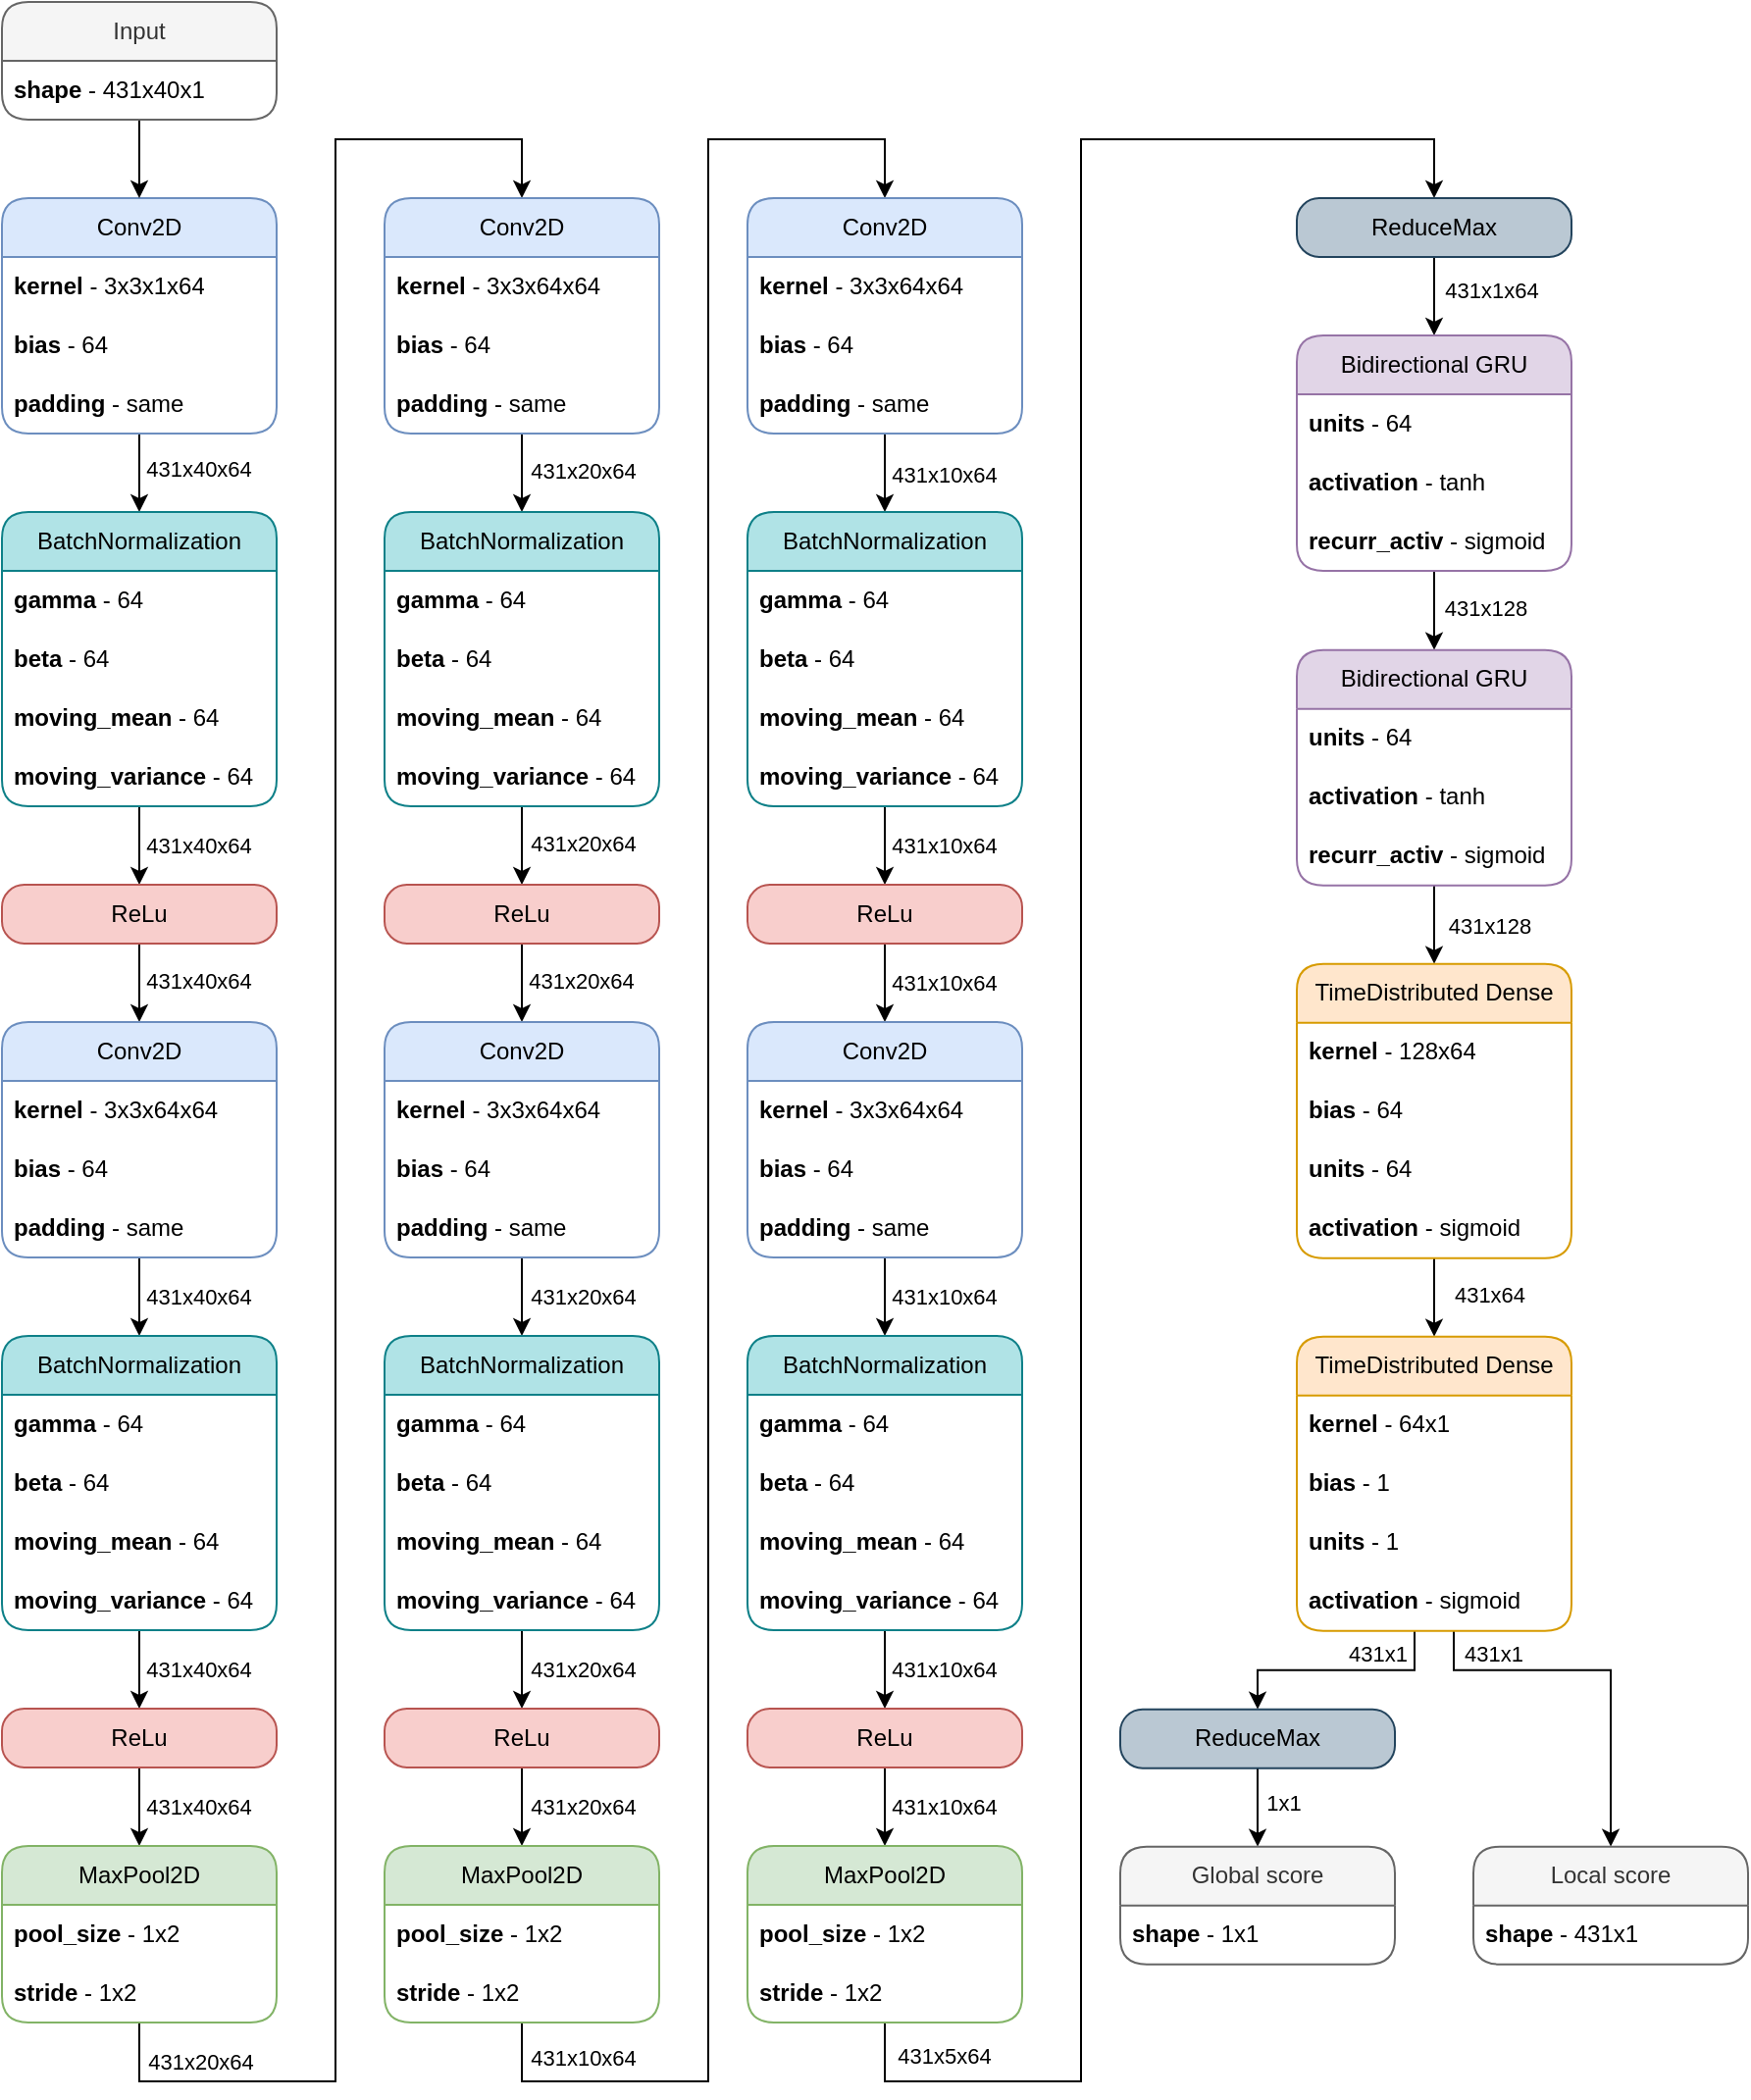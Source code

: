 <mxfile version="21.6.9" type="device">
  <diagram name="Page-1" id="rrq8Qhxm3-Ftt3sxgb-q">
    <mxGraphModel dx="1434" dy="792" grid="1" gridSize="10" guides="1" tooltips="1" connect="1" arrows="1" fold="1" page="1" pageScale="1" pageWidth="850" pageHeight="1100" math="0" shadow="0">
      <root>
        <mxCell id="0" />
        <mxCell id="1" parent="0" />
        <mxCell id="saWFVp3YLxQIdwycT0lU-110" style="edgeStyle=orthogonalEdgeStyle;rounded=0;orthogonalLoop=1;jettySize=auto;html=1;" parent="1" source="saWFVp3YLxQIdwycT0lU-2" target="saWFVp3YLxQIdwycT0lU-10" edge="1">
          <mxGeometry relative="1" as="geometry" />
        </mxCell>
        <mxCell id="saWFVp3YLxQIdwycT0lU-139" value="431x40x64" style="edgeLabel;html=1;align=center;verticalAlign=middle;resizable=0;points=[];" parent="saWFVp3YLxQIdwycT0lU-110" vertex="1" connectable="0">
          <mxGeometry x="-0.107" y="1" relative="1" as="geometry">
            <mxPoint x="29" as="offset" />
          </mxGeometry>
        </mxCell>
        <mxCell id="saWFVp3YLxQIdwycT0lU-2" value="Conv2D" style="swimlane;fontStyle=0;childLayout=stackLayout;horizontal=1;startSize=30;horizontalStack=0;resizeParent=1;resizeParentMax=0;resizeLast=0;collapsible=1;marginBottom=0;whiteSpace=wrap;html=1;fillColor=#dae8fc;strokeColor=#6c8ebf;rounded=1;shadow=0;glass=0;swimlaneLine=1;swimlaneFillColor=none;labelBackgroundColor=none;" parent="1" vertex="1">
          <mxGeometry x="230" y="180" width="140" height="120" as="geometry" />
        </mxCell>
        <mxCell id="saWFVp3YLxQIdwycT0lU-3" value="&lt;b&gt;kernel &lt;/b&gt;- 3x3x1x64" style="text;strokeColor=none;fillColor=none;align=left;verticalAlign=middle;spacingLeft=4;spacingRight=4;overflow=hidden;points=[[0,0.5],[1,0.5]];portConstraint=eastwest;rotatable=0;whiteSpace=wrap;html=1;" parent="saWFVp3YLxQIdwycT0lU-2" vertex="1">
          <mxGeometry y="30" width="140" height="30" as="geometry" />
        </mxCell>
        <mxCell id="saWFVp3YLxQIdwycT0lU-4" value="&lt;b&gt;bias&lt;/b&gt; - 64" style="text;strokeColor=none;fillColor=none;align=left;verticalAlign=middle;spacingLeft=4;spacingRight=4;overflow=hidden;points=[[0,0.5],[1,0.5]];portConstraint=eastwest;rotatable=0;whiteSpace=wrap;html=1;" parent="saWFVp3YLxQIdwycT0lU-2" vertex="1">
          <mxGeometry y="60" width="140" height="30" as="geometry" />
        </mxCell>
        <mxCell id="saWFVp3YLxQIdwycT0lU-5" value="&lt;b&gt;padding &lt;/b&gt;- same" style="text;strokeColor=none;fillColor=none;align=left;verticalAlign=middle;spacingLeft=4;spacingRight=4;overflow=hidden;points=[[0,0.5],[1,0.5]];portConstraint=eastwest;rotatable=0;whiteSpace=wrap;html=1;" parent="saWFVp3YLxQIdwycT0lU-2" vertex="1">
          <mxGeometry y="90" width="140" height="30" as="geometry" />
        </mxCell>
        <mxCell id="saWFVp3YLxQIdwycT0lU-109" style="edgeStyle=orthogonalEdgeStyle;rounded=0;orthogonalLoop=1;jettySize=auto;html=1;" parent="1" source="saWFVp3YLxQIdwycT0lU-6" target="saWFVp3YLxQIdwycT0lU-2" edge="1">
          <mxGeometry relative="1" as="geometry" />
        </mxCell>
        <mxCell id="saWFVp3YLxQIdwycT0lU-6" value="Input" style="swimlane;fontStyle=0;childLayout=stackLayout;horizontal=1;startSize=30;horizontalStack=0;resizeParent=1;resizeParentMax=0;resizeLast=0;collapsible=1;marginBottom=0;whiteSpace=wrap;html=1;fillColor=#f5f5f5;strokeColor=#666666;rounded=1;shadow=0;glass=0;swimlaneLine=1;swimlaneFillColor=none;labelBackgroundColor=none;fontColor=#333333;" parent="1" vertex="1">
          <mxGeometry x="230" y="80" width="140" height="60" as="geometry" />
        </mxCell>
        <mxCell id="saWFVp3YLxQIdwycT0lU-7" value="&lt;b&gt;shape&lt;/b&gt; - 431x40x1" style="text;strokeColor=none;fillColor=none;align=left;verticalAlign=middle;spacingLeft=4;spacingRight=4;overflow=hidden;points=[[0,0.5],[1,0.5]];portConstraint=eastwest;rotatable=0;whiteSpace=wrap;html=1;" parent="saWFVp3YLxQIdwycT0lU-6" vertex="1">
          <mxGeometry y="30" width="140" height="30" as="geometry" />
        </mxCell>
        <mxCell id="saWFVp3YLxQIdwycT0lU-111" style="edgeStyle=orthogonalEdgeStyle;rounded=0;orthogonalLoop=1;jettySize=auto;html=1;" parent="1" source="saWFVp3YLxQIdwycT0lU-10" target="saWFVp3YLxQIdwycT0lU-22" edge="1">
          <mxGeometry relative="1" as="geometry" />
        </mxCell>
        <mxCell id="saWFVp3YLxQIdwycT0lU-140" value="431x40x64" style="edgeLabel;html=1;align=center;verticalAlign=middle;resizable=0;points=[];" parent="saWFVp3YLxQIdwycT0lU-111" vertex="1" connectable="0">
          <mxGeometry x="-0.407" relative="1" as="geometry">
            <mxPoint x="30" y="8" as="offset" />
          </mxGeometry>
        </mxCell>
        <mxCell id="saWFVp3YLxQIdwycT0lU-10" value="BatchNormalization" style="swimlane;fontStyle=0;childLayout=stackLayout;horizontal=1;startSize=30;horizontalStack=0;resizeParent=1;resizeParentMax=0;resizeLast=0;collapsible=1;marginBottom=0;whiteSpace=wrap;html=1;fillColor=#b0e3e6;strokeColor=#0e8088;rounded=1;shadow=0;glass=0;swimlaneLine=1;swimlaneFillColor=none;labelBackgroundColor=none;" parent="1" vertex="1">
          <mxGeometry x="230" y="340" width="140" height="150" as="geometry" />
        </mxCell>
        <mxCell id="saWFVp3YLxQIdwycT0lU-11" value="&lt;b&gt;gamma&lt;/b&gt; - 64" style="text;strokeColor=none;fillColor=none;align=left;verticalAlign=middle;spacingLeft=4;spacingRight=4;overflow=hidden;points=[[0,0.5],[1,0.5]];portConstraint=eastwest;rotatable=0;whiteSpace=wrap;html=1;" parent="saWFVp3YLxQIdwycT0lU-10" vertex="1">
          <mxGeometry y="30" width="140" height="30" as="geometry" />
        </mxCell>
        <mxCell id="saWFVp3YLxQIdwycT0lU-12" value="&lt;b&gt;beta &lt;/b&gt;- 64" style="text;strokeColor=none;fillColor=none;align=left;verticalAlign=middle;spacingLeft=4;spacingRight=4;overflow=hidden;points=[[0,0.5],[1,0.5]];portConstraint=eastwest;rotatable=0;whiteSpace=wrap;html=1;" parent="saWFVp3YLxQIdwycT0lU-10" vertex="1">
          <mxGeometry y="60" width="140" height="30" as="geometry" />
        </mxCell>
        <mxCell id="saWFVp3YLxQIdwycT0lU-13" value="&lt;b&gt;moving_mean &lt;/b&gt;- 64" style="text;strokeColor=none;fillColor=none;align=left;verticalAlign=middle;spacingLeft=4;spacingRight=4;overflow=hidden;points=[[0,0.5],[1,0.5]];portConstraint=eastwest;rotatable=0;whiteSpace=wrap;html=1;" parent="saWFVp3YLxQIdwycT0lU-10" vertex="1">
          <mxGeometry y="90" width="140" height="30" as="geometry" />
        </mxCell>
        <mxCell id="saWFVp3YLxQIdwycT0lU-16" value="&lt;b&gt;moving_variance&lt;/b&gt; - 64" style="text;strokeColor=none;fillColor=none;align=left;verticalAlign=middle;spacingLeft=4;spacingRight=4;overflow=hidden;points=[[0,0.5],[1,0.5]];portConstraint=eastwest;rotatable=0;whiteSpace=wrap;html=1;" parent="saWFVp3YLxQIdwycT0lU-10" vertex="1">
          <mxGeometry y="120" width="140" height="30" as="geometry" />
        </mxCell>
        <mxCell id="saWFVp3YLxQIdwycT0lU-112" style="edgeStyle=orthogonalEdgeStyle;rounded=0;orthogonalLoop=1;jettySize=auto;html=1;" parent="1" source="saWFVp3YLxQIdwycT0lU-22" target="saWFVp3YLxQIdwycT0lU-23" edge="1">
          <mxGeometry relative="1" as="geometry" />
        </mxCell>
        <mxCell id="saWFVp3YLxQIdwycT0lU-141" value="431x40x64" style="edgeLabel;html=1;align=center;verticalAlign=middle;resizable=0;points=[];" parent="saWFVp3YLxQIdwycT0lU-112" vertex="1" connectable="0">
          <mxGeometry x="-0.079" relative="1" as="geometry">
            <mxPoint x="30" as="offset" />
          </mxGeometry>
        </mxCell>
        <mxCell id="saWFVp3YLxQIdwycT0lU-22" value="ReLu" style="rounded=1;whiteSpace=wrap;html=1;fillColor=#f8cecc;strokeColor=#b85450;arcSize=38;" parent="1" vertex="1">
          <mxGeometry x="230" y="530" width="140" height="30" as="geometry" />
        </mxCell>
        <mxCell id="saWFVp3YLxQIdwycT0lU-113" style="edgeStyle=orthogonalEdgeStyle;rounded=0;orthogonalLoop=1;jettySize=auto;html=1;" parent="1" source="saWFVp3YLxQIdwycT0lU-23" target="saWFVp3YLxQIdwycT0lU-27" edge="1">
          <mxGeometry relative="1" as="geometry" />
        </mxCell>
        <mxCell id="saWFVp3YLxQIdwycT0lU-142" value="431x40x64" style="edgeLabel;html=1;align=center;verticalAlign=middle;resizable=0;points=[];" parent="saWFVp3YLxQIdwycT0lU-113" vertex="1" connectable="0">
          <mxGeometry x="-0.164" y="1" relative="1" as="geometry">
            <mxPoint x="29" y="3" as="offset" />
          </mxGeometry>
        </mxCell>
        <mxCell id="saWFVp3YLxQIdwycT0lU-23" value="Conv2D" style="swimlane;fontStyle=0;childLayout=stackLayout;horizontal=1;startSize=30;horizontalStack=0;resizeParent=1;resizeParentMax=0;resizeLast=0;collapsible=1;marginBottom=0;whiteSpace=wrap;html=1;fillColor=#dae8fc;strokeColor=#6c8ebf;rounded=1;shadow=0;glass=0;swimlaneLine=1;swimlaneFillColor=none;labelBackgroundColor=none;" parent="1" vertex="1">
          <mxGeometry x="230" y="600" width="140" height="120" as="geometry" />
        </mxCell>
        <mxCell id="saWFVp3YLxQIdwycT0lU-24" value="&lt;b&gt;kernel &lt;/b&gt;- 3x3x64x64" style="text;strokeColor=none;fillColor=none;align=left;verticalAlign=middle;spacingLeft=4;spacingRight=4;overflow=hidden;points=[[0,0.5],[1,0.5]];portConstraint=eastwest;rotatable=0;whiteSpace=wrap;html=1;" parent="saWFVp3YLxQIdwycT0lU-23" vertex="1">
          <mxGeometry y="30" width="140" height="30" as="geometry" />
        </mxCell>
        <mxCell id="saWFVp3YLxQIdwycT0lU-25" value="&lt;b&gt;bias&lt;/b&gt; - 64" style="text;strokeColor=none;fillColor=none;align=left;verticalAlign=middle;spacingLeft=4;spacingRight=4;overflow=hidden;points=[[0,0.5],[1,0.5]];portConstraint=eastwest;rotatable=0;whiteSpace=wrap;html=1;" parent="saWFVp3YLxQIdwycT0lU-23" vertex="1">
          <mxGeometry y="60" width="140" height="30" as="geometry" />
        </mxCell>
        <mxCell id="saWFVp3YLxQIdwycT0lU-26" value="&lt;b&gt;padding &lt;/b&gt;- same" style="text;strokeColor=none;fillColor=none;align=left;verticalAlign=middle;spacingLeft=4;spacingRight=4;overflow=hidden;points=[[0,0.5],[1,0.5]];portConstraint=eastwest;rotatable=0;whiteSpace=wrap;html=1;" parent="saWFVp3YLxQIdwycT0lU-23" vertex="1">
          <mxGeometry y="90" width="140" height="30" as="geometry" />
        </mxCell>
        <mxCell id="saWFVp3YLxQIdwycT0lU-114" style="edgeStyle=orthogonalEdgeStyle;rounded=0;orthogonalLoop=1;jettySize=auto;html=1;" parent="1" source="saWFVp3YLxQIdwycT0lU-27" target="saWFVp3YLxQIdwycT0lU-32" edge="1">
          <mxGeometry relative="1" as="geometry" />
        </mxCell>
        <mxCell id="saWFVp3YLxQIdwycT0lU-143" value="431x40x64" style="edgeLabel;html=1;align=center;verticalAlign=middle;resizable=0;points=[];" parent="saWFVp3YLxQIdwycT0lU-114" vertex="1" connectable="0">
          <mxGeometry x="-0.264" relative="1" as="geometry">
            <mxPoint x="30" y="5" as="offset" />
          </mxGeometry>
        </mxCell>
        <mxCell id="saWFVp3YLxQIdwycT0lU-27" value="BatchNormalization" style="swimlane;fontStyle=0;childLayout=stackLayout;horizontal=1;startSize=30;horizontalStack=0;resizeParent=1;resizeParentMax=0;resizeLast=0;collapsible=1;marginBottom=0;whiteSpace=wrap;html=1;fillColor=#b0e3e6;strokeColor=#0e8088;rounded=1;shadow=0;glass=0;swimlaneLine=1;swimlaneFillColor=none;labelBackgroundColor=none;" parent="1" vertex="1">
          <mxGeometry x="230" y="760" width="140" height="150" as="geometry" />
        </mxCell>
        <mxCell id="saWFVp3YLxQIdwycT0lU-28" value="&lt;b&gt;gamma&lt;/b&gt; - 64" style="text;strokeColor=none;fillColor=none;align=left;verticalAlign=middle;spacingLeft=4;spacingRight=4;overflow=hidden;points=[[0,0.5],[1,0.5]];portConstraint=eastwest;rotatable=0;whiteSpace=wrap;html=1;" parent="saWFVp3YLxQIdwycT0lU-27" vertex="1">
          <mxGeometry y="30" width="140" height="30" as="geometry" />
        </mxCell>
        <mxCell id="saWFVp3YLxQIdwycT0lU-29" value="&lt;b&gt;beta &lt;/b&gt;- 64" style="text;strokeColor=none;fillColor=none;align=left;verticalAlign=middle;spacingLeft=4;spacingRight=4;overflow=hidden;points=[[0,0.5],[1,0.5]];portConstraint=eastwest;rotatable=0;whiteSpace=wrap;html=1;" parent="saWFVp3YLxQIdwycT0lU-27" vertex="1">
          <mxGeometry y="60" width="140" height="30" as="geometry" />
        </mxCell>
        <mxCell id="saWFVp3YLxQIdwycT0lU-30" value="&lt;b&gt;moving_mean &lt;/b&gt;- 64" style="text;strokeColor=none;fillColor=none;align=left;verticalAlign=middle;spacingLeft=4;spacingRight=4;overflow=hidden;points=[[0,0.5],[1,0.5]];portConstraint=eastwest;rotatable=0;whiteSpace=wrap;html=1;" parent="saWFVp3YLxQIdwycT0lU-27" vertex="1">
          <mxGeometry y="90" width="140" height="30" as="geometry" />
        </mxCell>
        <mxCell id="saWFVp3YLxQIdwycT0lU-31" value="&lt;b&gt;moving_variance&lt;/b&gt; - 64" style="text;strokeColor=none;fillColor=none;align=left;verticalAlign=middle;spacingLeft=4;spacingRight=4;overflow=hidden;points=[[0,0.5],[1,0.5]];portConstraint=eastwest;rotatable=0;whiteSpace=wrap;html=1;" parent="saWFVp3YLxQIdwycT0lU-27" vertex="1">
          <mxGeometry y="120" width="140" height="30" as="geometry" />
        </mxCell>
        <mxCell id="saWFVp3YLxQIdwycT0lU-115" style="edgeStyle=orthogonalEdgeStyle;rounded=0;orthogonalLoop=1;jettySize=auto;html=1;" parent="1" source="saWFVp3YLxQIdwycT0lU-32" target="saWFVp3YLxQIdwycT0lU-33" edge="1">
          <mxGeometry relative="1" as="geometry" />
        </mxCell>
        <mxCell id="saWFVp3YLxQIdwycT0lU-144" value="431x40x64" style="edgeLabel;html=1;align=center;verticalAlign=middle;resizable=0;points=[];" parent="saWFVp3YLxQIdwycT0lU-115" vertex="1" connectable="0">
          <mxGeometry x="-0.164" relative="1" as="geometry">
            <mxPoint x="30" y="3" as="offset" />
          </mxGeometry>
        </mxCell>
        <mxCell id="saWFVp3YLxQIdwycT0lU-32" value="ReLu" style="rounded=1;whiteSpace=wrap;html=1;fillColor=#f8cecc;strokeColor=#b85450;arcSize=38;" parent="1" vertex="1">
          <mxGeometry x="230" y="950" width="140" height="30" as="geometry" />
        </mxCell>
        <mxCell id="saWFVp3YLxQIdwycT0lU-116" style="edgeStyle=orthogonalEdgeStyle;rounded=0;orthogonalLoop=1;jettySize=auto;html=1;" parent="1" source="saWFVp3YLxQIdwycT0lU-33" target="saWFVp3YLxQIdwycT0lU-37" edge="1">
          <mxGeometry relative="1" as="geometry">
            <Array as="points">
              <mxPoint x="300" y="1140" />
              <mxPoint x="400" y="1140" />
              <mxPoint x="400" y="150" />
              <mxPoint x="495" y="150" />
            </Array>
          </mxGeometry>
        </mxCell>
        <mxCell id="saWFVp3YLxQIdwycT0lU-145" value="431x20x64" style="edgeLabel;html=1;align=center;verticalAlign=middle;resizable=0;points=[];" parent="saWFVp3YLxQIdwycT0lU-116" vertex="1" connectable="0">
          <mxGeometry x="-0.93" y="4" relative="1" as="geometry">
            <mxPoint x="17" y="-6" as="offset" />
          </mxGeometry>
        </mxCell>
        <mxCell id="saWFVp3YLxQIdwycT0lU-33" value="MaxPool2D" style="swimlane;fontStyle=0;childLayout=stackLayout;horizontal=1;startSize=30;horizontalStack=0;resizeParent=1;resizeParentMax=0;resizeLast=0;collapsible=1;marginBottom=0;whiteSpace=wrap;html=1;fillColor=#d5e8d4;strokeColor=#82b366;rounded=1;shadow=0;glass=0;swimlaneLine=1;swimlaneFillColor=none;labelBackgroundColor=none;" parent="1" vertex="1">
          <mxGeometry x="230" y="1020" width="140" height="90" as="geometry" />
        </mxCell>
        <mxCell id="saWFVp3YLxQIdwycT0lU-34" value="&lt;b&gt;pool_size &lt;/b&gt;- 1x2" style="text;strokeColor=none;fillColor=none;align=left;verticalAlign=middle;spacingLeft=4;spacingRight=4;overflow=hidden;points=[[0,0.5],[1,0.5]];portConstraint=eastwest;rotatable=0;whiteSpace=wrap;html=1;" parent="saWFVp3YLxQIdwycT0lU-33" vertex="1">
          <mxGeometry y="30" width="140" height="30" as="geometry" />
        </mxCell>
        <mxCell id="saWFVp3YLxQIdwycT0lU-35" value="&lt;b&gt;stride&lt;/b&gt; - 1x2" style="text;strokeColor=none;fillColor=none;align=left;verticalAlign=middle;spacingLeft=4;spacingRight=4;overflow=hidden;points=[[0,0.5],[1,0.5]];portConstraint=eastwest;rotatable=0;whiteSpace=wrap;html=1;" parent="saWFVp3YLxQIdwycT0lU-33" vertex="1">
          <mxGeometry y="60" width="140" height="30" as="geometry" />
        </mxCell>
        <mxCell id="saWFVp3YLxQIdwycT0lU-117" style="edgeStyle=orthogonalEdgeStyle;rounded=0;orthogonalLoop=1;jettySize=auto;html=1;" parent="1" source="saWFVp3YLxQIdwycT0lU-37" target="saWFVp3YLxQIdwycT0lU-41" edge="1">
          <mxGeometry relative="1" as="geometry" />
        </mxCell>
        <mxCell id="saWFVp3YLxQIdwycT0lU-146" value="431x20x64" style="edgeLabel;html=1;align=center;verticalAlign=middle;resizable=0;points=[];" parent="saWFVp3YLxQIdwycT0lU-117" vertex="1" connectable="0">
          <mxGeometry x="-0.421" relative="1" as="geometry">
            <mxPoint x="31" y="7" as="offset" />
          </mxGeometry>
        </mxCell>
        <mxCell id="saWFVp3YLxQIdwycT0lU-37" value="Conv2D" style="swimlane;fontStyle=0;childLayout=stackLayout;horizontal=1;startSize=30;horizontalStack=0;resizeParent=1;resizeParentMax=0;resizeLast=0;collapsible=1;marginBottom=0;whiteSpace=wrap;html=1;fillColor=#dae8fc;strokeColor=#6c8ebf;rounded=1;shadow=0;glass=0;swimlaneLine=1;swimlaneFillColor=none;labelBackgroundColor=none;" parent="1" vertex="1">
          <mxGeometry x="425" y="180" width="140" height="120" as="geometry" />
        </mxCell>
        <mxCell id="saWFVp3YLxQIdwycT0lU-38" value="&lt;b&gt;kernel &lt;/b&gt;- 3x3x64x64" style="text;strokeColor=none;fillColor=none;align=left;verticalAlign=middle;spacingLeft=4;spacingRight=4;overflow=hidden;points=[[0,0.5],[1,0.5]];portConstraint=eastwest;rotatable=0;whiteSpace=wrap;html=1;" parent="saWFVp3YLxQIdwycT0lU-37" vertex="1">
          <mxGeometry y="30" width="140" height="30" as="geometry" />
        </mxCell>
        <mxCell id="saWFVp3YLxQIdwycT0lU-39" value="&lt;b&gt;bias&lt;/b&gt; - 64" style="text;strokeColor=none;fillColor=none;align=left;verticalAlign=middle;spacingLeft=4;spacingRight=4;overflow=hidden;points=[[0,0.5],[1,0.5]];portConstraint=eastwest;rotatable=0;whiteSpace=wrap;html=1;" parent="saWFVp3YLxQIdwycT0lU-37" vertex="1">
          <mxGeometry y="60" width="140" height="30" as="geometry" />
        </mxCell>
        <mxCell id="saWFVp3YLxQIdwycT0lU-40" value="&lt;b&gt;padding &lt;/b&gt;- same" style="text;strokeColor=none;fillColor=none;align=left;verticalAlign=middle;spacingLeft=4;spacingRight=4;overflow=hidden;points=[[0,0.5],[1,0.5]];portConstraint=eastwest;rotatable=0;whiteSpace=wrap;html=1;" parent="saWFVp3YLxQIdwycT0lU-37" vertex="1">
          <mxGeometry y="90" width="140" height="30" as="geometry" />
        </mxCell>
        <mxCell id="saWFVp3YLxQIdwycT0lU-118" style="edgeStyle=orthogonalEdgeStyle;rounded=0;orthogonalLoop=1;jettySize=auto;html=1;" parent="1" source="saWFVp3YLxQIdwycT0lU-41" target="saWFVp3YLxQIdwycT0lU-46" edge="1">
          <mxGeometry relative="1" as="geometry" />
        </mxCell>
        <mxCell id="saWFVp3YLxQIdwycT0lU-147" value="431x20x64" style="edgeLabel;html=1;align=center;verticalAlign=middle;resizable=0;points=[];" parent="saWFVp3YLxQIdwycT0lU-118" vertex="1" connectable="0">
          <mxGeometry x="-0.236" y="-1" relative="1" as="geometry">
            <mxPoint x="32" y="3" as="offset" />
          </mxGeometry>
        </mxCell>
        <mxCell id="saWFVp3YLxQIdwycT0lU-41" value="BatchNormalization" style="swimlane;fontStyle=0;childLayout=stackLayout;horizontal=1;startSize=30;horizontalStack=0;resizeParent=1;resizeParentMax=0;resizeLast=0;collapsible=1;marginBottom=0;whiteSpace=wrap;html=1;fillColor=#b0e3e6;strokeColor=#0e8088;rounded=1;shadow=0;glass=0;swimlaneLine=1;swimlaneFillColor=none;labelBackgroundColor=none;" parent="1" vertex="1">
          <mxGeometry x="425" y="340" width="140" height="150" as="geometry" />
        </mxCell>
        <mxCell id="saWFVp3YLxQIdwycT0lU-42" value="&lt;b&gt;gamma&lt;/b&gt; - 64" style="text;strokeColor=none;fillColor=none;align=left;verticalAlign=middle;spacingLeft=4;spacingRight=4;overflow=hidden;points=[[0,0.5],[1,0.5]];portConstraint=eastwest;rotatable=0;whiteSpace=wrap;html=1;" parent="saWFVp3YLxQIdwycT0lU-41" vertex="1">
          <mxGeometry y="30" width="140" height="30" as="geometry" />
        </mxCell>
        <mxCell id="saWFVp3YLxQIdwycT0lU-43" value="&lt;b&gt;beta &lt;/b&gt;- 64" style="text;strokeColor=none;fillColor=none;align=left;verticalAlign=middle;spacingLeft=4;spacingRight=4;overflow=hidden;points=[[0,0.5],[1,0.5]];portConstraint=eastwest;rotatable=0;whiteSpace=wrap;html=1;" parent="saWFVp3YLxQIdwycT0lU-41" vertex="1">
          <mxGeometry y="60" width="140" height="30" as="geometry" />
        </mxCell>
        <mxCell id="saWFVp3YLxQIdwycT0lU-44" value="&lt;b&gt;moving_mean &lt;/b&gt;- 64" style="text;strokeColor=none;fillColor=none;align=left;verticalAlign=middle;spacingLeft=4;spacingRight=4;overflow=hidden;points=[[0,0.5],[1,0.5]];portConstraint=eastwest;rotatable=0;whiteSpace=wrap;html=1;" parent="saWFVp3YLxQIdwycT0lU-41" vertex="1">
          <mxGeometry y="90" width="140" height="30" as="geometry" />
        </mxCell>
        <mxCell id="saWFVp3YLxQIdwycT0lU-45" value="&lt;b&gt;moving_variance&lt;/b&gt; - 64" style="text;strokeColor=none;fillColor=none;align=left;verticalAlign=middle;spacingLeft=4;spacingRight=4;overflow=hidden;points=[[0,0.5],[1,0.5]];portConstraint=eastwest;rotatable=0;whiteSpace=wrap;html=1;" parent="saWFVp3YLxQIdwycT0lU-41" vertex="1">
          <mxGeometry y="120" width="140" height="30" as="geometry" />
        </mxCell>
        <mxCell id="saWFVp3YLxQIdwycT0lU-120" style="edgeStyle=orthogonalEdgeStyle;rounded=0;orthogonalLoop=1;jettySize=auto;html=1;" parent="1" source="saWFVp3YLxQIdwycT0lU-46" target="saWFVp3YLxQIdwycT0lU-47" edge="1">
          <mxGeometry relative="1" as="geometry" />
        </mxCell>
        <mxCell id="saWFVp3YLxQIdwycT0lU-149" value="431x20x64" style="edgeLabel;html=1;align=center;verticalAlign=middle;resizable=0;points=[];" parent="saWFVp3YLxQIdwycT0lU-120" vertex="1" connectable="0">
          <mxGeometry x="-0.221" relative="1" as="geometry">
            <mxPoint x="30" y="3" as="offset" />
          </mxGeometry>
        </mxCell>
        <mxCell id="saWFVp3YLxQIdwycT0lU-46" value="ReLu" style="rounded=1;whiteSpace=wrap;html=1;fillColor=#f8cecc;strokeColor=#b85450;arcSize=38;" parent="1" vertex="1">
          <mxGeometry x="425" y="530" width="140" height="30" as="geometry" />
        </mxCell>
        <mxCell id="saWFVp3YLxQIdwycT0lU-121" style="edgeStyle=orthogonalEdgeStyle;rounded=0;orthogonalLoop=1;jettySize=auto;html=1;" parent="1" source="saWFVp3YLxQIdwycT0lU-47" target="saWFVp3YLxQIdwycT0lU-51" edge="1">
          <mxGeometry relative="1" as="geometry" />
        </mxCell>
        <mxCell id="saWFVp3YLxQIdwycT0lU-150" value="431x20x64" style="edgeLabel;html=1;align=center;verticalAlign=middle;resizable=0;points=[];" parent="saWFVp3YLxQIdwycT0lU-121" vertex="1" connectable="0">
          <mxGeometry x="-0.164" relative="1" as="geometry">
            <mxPoint x="31" y="3" as="offset" />
          </mxGeometry>
        </mxCell>
        <mxCell id="saWFVp3YLxQIdwycT0lU-47" value="Conv2D" style="swimlane;fontStyle=0;childLayout=stackLayout;horizontal=1;startSize=30;horizontalStack=0;resizeParent=1;resizeParentMax=0;resizeLast=0;collapsible=1;marginBottom=0;whiteSpace=wrap;html=1;fillColor=#dae8fc;strokeColor=#6c8ebf;rounded=1;shadow=0;glass=0;swimlaneLine=1;swimlaneFillColor=none;labelBackgroundColor=none;" parent="1" vertex="1">
          <mxGeometry x="425" y="600" width="140" height="120" as="geometry" />
        </mxCell>
        <mxCell id="saWFVp3YLxQIdwycT0lU-48" value="&lt;b&gt;kernel &lt;/b&gt;- 3x3x64x64" style="text;strokeColor=none;fillColor=none;align=left;verticalAlign=middle;spacingLeft=4;spacingRight=4;overflow=hidden;points=[[0,0.5],[1,0.5]];portConstraint=eastwest;rotatable=0;whiteSpace=wrap;html=1;" parent="saWFVp3YLxQIdwycT0lU-47" vertex="1">
          <mxGeometry y="30" width="140" height="30" as="geometry" />
        </mxCell>
        <mxCell id="saWFVp3YLxQIdwycT0lU-49" value="&lt;b&gt;bias&lt;/b&gt; - 64" style="text;strokeColor=none;fillColor=none;align=left;verticalAlign=middle;spacingLeft=4;spacingRight=4;overflow=hidden;points=[[0,0.5],[1,0.5]];portConstraint=eastwest;rotatable=0;whiteSpace=wrap;html=1;" parent="saWFVp3YLxQIdwycT0lU-47" vertex="1">
          <mxGeometry y="60" width="140" height="30" as="geometry" />
        </mxCell>
        <mxCell id="saWFVp3YLxQIdwycT0lU-50" value="&lt;b&gt;padding &lt;/b&gt;- same" style="text;strokeColor=none;fillColor=none;align=left;verticalAlign=middle;spacingLeft=4;spacingRight=4;overflow=hidden;points=[[0,0.5],[1,0.5]];portConstraint=eastwest;rotatable=0;whiteSpace=wrap;html=1;" parent="saWFVp3YLxQIdwycT0lU-47" vertex="1">
          <mxGeometry y="90" width="140" height="30" as="geometry" />
        </mxCell>
        <mxCell id="saWFVp3YLxQIdwycT0lU-122" style="edgeStyle=orthogonalEdgeStyle;rounded=0;orthogonalLoop=1;jettySize=auto;html=1;" parent="1" source="saWFVp3YLxQIdwycT0lU-51" target="saWFVp3YLxQIdwycT0lU-56" edge="1">
          <mxGeometry relative="1" as="geometry" />
        </mxCell>
        <mxCell id="saWFVp3YLxQIdwycT0lU-151" value="431x20x64" style="edgeLabel;html=1;align=center;verticalAlign=middle;resizable=0;points=[];" parent="saWFVp3YLxQIdwycT0lU-122" vertex="1" connectable="0">
          <mxGeometry x="-0.036" y="2" relative="1" as="geometry">
            <mxPoint x="29" as="offset" />
          </mxGeometry>
        </mxCell>
        <mxCell id="saWFVp3YLxQIdwycT0lU-51" value="BatchNormalization" style="swimlane;fontStyle=0;childLayout=stackLayout;horizontal=1;startSize=30;horizontalStack=0;resizeParent=1;resizeParentMax=0;resizeLast=0;collapsible=1;marginBottom=0;whiteSpace=wrap;html=1;fillColor=#b0e3e6;strokeColor=#0e8088;rounded=1;shadow=0;glass=0;swimlaneLine=1;swimlaneFillColor=none;labelBackgroundColor=none;" parent="1" vertex="1">
          <mxGeometry x="425" y="760" width="140" height="150" as="geometry" />
        </mxCell>
        <mxCell id="saWFVp3YLxQIdwycT0lU-52" value="&lt;b&gt;gamma&lt;/b&gt; - 64" style="text;strokeColor=none;fillColor=none;align=left;verticalAlign=middle;spacingLeft=4;spacingRight=4;overflow=hidden;points=[[0,0.5],[1,0.5]];portConstraint=eastwest;rotatable=0;whiteSpace=wrap;html=1;" parent="saWFVp3YLxQIdwycT0lU-51" vertex="1">
          <mxGeometry y="30" width="140" height="30" as="geometry" />
        </mxCell>
        <mxCell id="saWFVp3YLxQIdwycT0lU-53" value="&lt;b&gt;beta &lt;/b&gt;- 64" style="text;strokeColor=none;fillColor=none;align=left;verticalAlign=middle;spacingLeft=4;spacingRight=4;overflow=hidden;points=[[0,0.5],[1,0.5]];portConstraint=eastwest;rotatable=0;whiteSpace=wrap;html=1;" parent="saWFVp3YLxQIdwycT0lU-51" vertex="1">
          <mxGeometry y="60" width="140" height="30" as="geometry" />
        </mxCell>
        <mxCell id="saWFVp3YLxQIdwycT0lU-54" value="&lt;b&gt;moving_mean &lt;/b&gt;- 64" style="text;strokeColor=none;fillColor=none;align=left;verticalAlign=middle;spacingLeft=4;spacingRight=4;overflow=hidden;points=[[0,0.5],[1,0.5]];portConstraint=eastwest;rotatable=0;whiteSpace=wrap;html=1;" parent="saWFVp3YLxQIdwycT0lU-51" vertex="1">
          <mxGeometry y="90" width="140" height="30" as="geometry" />
        </mxCell>
        <mxCell id="saWFVp3YLxQIdwycT0lU-55" value="&lt;b&gt;moving_variance&lt;/b&gt; - 64" style="text;strokeColor=none;fillColor=none;align=left;verticalAlign=middle;spacingLeft=4;spacingRight=4;overflow=hidden;points=[[0,0.5],[1,0.5]];portConstraint=eastwest;rotatable=0;whiteSpace=wrap;html=1;" parent="saWFVp3YLxQIdwycT0lU-51" vertex="1">
          <mxGeometry y="120" width="140" height="30" as="geometry" />
        </mxCell>
        <mxCell id="saWFVp3YLxQIdwycT0lU-123" style="edgeStyle=orthogonalEdgeStyle;rounded=0;orthogonalLoop=1;jettySize=auto;html=1;" parent="1" source="saWFVp3YLxQIdwycT0lU-56" target="saWFVp3YLxQIdwycT0lU-57" edge="1">
          <mxGeometry relative="1" as="geometry" />
        </mxCell>
        <mxCell id="saWFVp3YLxQIdwycT0lU-152" value="431x20x64" style="edgeLabel;html=1;align=center;verticalAlign=middle;resizable=0;points=[];" parent="saWFVp3YLxQIdwycT0lU-123" vertex="1" connectable="0">
          <mxGeometry x="0.007" relative="1" as="geometry">
            <mxPoint x="31" as="offset" />
          </mxGeometry>
        </mxCell>
        <mxCell id="saWFVp3YLxQIdwycT0lU-56" value="ReLu" style="rounded=1;whiteSpace=wrap;html=1;fillColor=#f8cecc;strokeColor=#b85450;arcSize=38;" parent="1" vertex="1">
          <mxGeometry x="425" y="950" width="140" height="30" as="geometry" />
        </mxCell>
        <mxCell id="saWFVp3YLxQIdwycT0lU-124" style="edgeStyle=orthogonalEdgeStyle;rounded=0;orthogonalLoop=1;jettySize=auto;html=1;" parent="1" source="saWFVp3YLxQIdwycT0lU-57" target="saWFVp3YLxQIdwycT0lU-60" edge="1">
          <mxGeometry relative="1" as="geometry">
            <Array as="points">
              <mxPoint x="495" y="1140" />
              <mxPoint x="590" y="1140" />
              <mxPoint x="590" y="150" />
              <mxPoint x="680" y="150" />
            </Array>
          </mxGeometry>
        </mxCell>
        <mxCell id="saWFVp3YLxQIdwycT0lU-153" value="431x10x64" style="edgeLabel;html=1;align=center;verticalAlign=middle;resizable=0;points=[];" parent="saWFVp3YLxQIdwycT0lU-124" vertex="1" connectable="0">
          <mxGeometry x="-0.972" y="3" relative="1" as="geometry">
            <mxPoint x="28" as="offset" />
          </mxGeometry>
        </mxCell>
        <mxCell id="saWFVp3YLxQIdwycT0lU-57" value="MaxPool2D" style="swimlane;fontStyle=0;childLayout=stackLayout;horizontal=1;startSize=30;horizontalStack=0;resizeParent=1;resizeParentMax=0;resizeLast=0;collapsible=1;marginBottom=0;whiteSpace=wrap;html=1;fillColor=#d5e8d4;strokeColor=#82b366;rounded=1;shadow=0;glass=0;swimlaneLine=1;swimlaneFillColor=none;labelBackgroundColor=none;" parent="1" vertex="1">
          <mxGeometry x="425" y="1020" width="140" height="90" as="geometry" />
        </mxCell>
        <mxCell id="saWFVp3YLxQIdwycT0lU-58" value="&lt;b&gt;pool_size &lt;/b&gt;- 1x2" style="text;strokeColor=none;fillColor=none;align=left;verticalAlign=middle;spacingLeft=4;spacingRight=4;overflow=hidden;points=[[0,0.5],[1,0.5]];portConstraint=eastwest;rotatable=0;whiteSpace=wrap;html=1;" parent="saWFVp3YLxQIdwycT0lU-57" vertex="1">
          <mxGeometry y="30" width="140" height="30" as="geometry" />
        </mxCell>
        <mxCell id="saWFVp3YLxQIdwycT0lU-59" value="&lt;b&gt;stride&lt;/b&gt; - 1x2" style="text;strokeColor=none;fillColor=none;align=left;verticalAlign=middle;spacingLeft=4;spacingRight=4;overflow=hidden;points=[[0,0.5],[1,0.5]];portConstraint=eastwest;rotatable=0;whiteSpace=wrap;html=1;" parent="saWFVp3YLxQIdwycT0lU-57" vertex="1">
          <mxGeometry y="60" width="140" height="30" as="geometry" />
        </mxCell>
        <mxCell id="saWFVp3YLxQIdwycT0lU-125" style="edgeStyle=orthogonalEdgeStyle;rounded=0;orthogonalLoop=1;jettySize=auto;html=1;" parent="1" source="saWFVp3YLxQIdwycT0lU-60" target="saWFVp3YLxQIdwycT0lU-64" edge="1">
          <mxGeometry relative="1" as="geometry" />
        </mxCell>
        <mxCell id="saWFVp3YLxQIdwycT0lU-154" value="431x10x64" style="edgeLabel;html=1;align=center;verticalAlign=middle;resizable=0;points=[];" parent="saWFVp3YLxQIdwycT0lU-125" vertex="1" connectable="0">
          <mxGeometry x="-0.221" relative="1" as="geometry">
            <mxPoint x="30" y="5" as="offset" />
          </mxGeometry>
        </mxCell>
        <mxCell id="saWFVp3YLxQIdwycT0lU-60" value="Conv2D" style="swimlane;fontStyle=0;childLayout=stackLayout;horizontal=1;startSize=30;horizontalStack=0;resizeParent=1;resizeParentMax=0;resizeLast=0;collapsible=1;marginBottom=0;whiteSpace=wrap;html=1;fillColor=#dae8fc;strokeColor=#6c8ebf;rounded=1;shadow=0;glass=0;swimlaneLine=1;swimlaneFillColor=none;labelBackgroundColor=none;" parent="1" vertex="1">
          <mxGeometry x="610" y="180" width="140" height="120" as="geometry" />
        </mxCell>
        <mxCell id="saWFVp3YLxQIdwycT0lU-61" value="&lt;b&gt;kernel &lt;/b&gt;- 3x3x64x64" style="text;strokeColor=none;fillColor=none;align=left;verticalAlign=middle;spacingLeft=4;spacingRight=4;overflow=hidden;points=[[0,0.5],[1,0.5]];portConstraint=eastwest;rotatable=0;whiteSpace=wrap;html=1;" parent="saWFVp3YLxQIdwycT0lU-60" vertex="1">
          <mxGeometry y="30" width="140" height="30" as="geometry" />
        </mxCell>
        <mxCell id="saWFVp3YLxQIdwycT0lU-62" value="&lt;b&gt;bias&lt;/b&gt; - 64" style="text;strokeColor=none;fillColor=none;align=left;verticalAlign=middle;spacingLeft=4;spacingRight=4;overflow=hidden;points=[[0,0.5],[1,0.5]];portConstraint=eastwest;rotatable=0;whiteSpace=wrap;html=1;" parent="saWFVp3YLxQIdwycT0lU-60" vertex="1">
          <mxGeometry y="60" width="140" height="30" as="geometry" />
        </mxCell>
        <mxCell id="saWFVp3YLxQIdwycT0lU-63" value="&lt;b&gt;padding &lt;/b&gt;- same" style="text;strokeColor=none;fillColor=none;align=left;verticalAlign=middle;spacingLeft=4;spacingRight=4;overflow=hidden;points=[[0,0.5],[1,0.5]];portConstraint=eastwest;rotatable=0;whiteSpace=wrap;html=1;" parent="saWFVp3YLxQIdwycT0lU-60" vertex="1">
          <mxGeometry y="90" width="140" height="30" as="geometry" />
        </mxCell>
        <mxCell id="saWFVp3YLxQIdwycT0lU-126" style="edgeStyle=orthogonalEdgeStyle;rounded=0;orthogonalLoop=1;jettySize=auto;html=1;" parent="1" source="saWFVp3YLxQIdwycT0lU-64" target="saWFVp3YLxQIdwycT0lU-69" edge="1">
          <mxGeometry relative="1" as="geometry" />
        </mxCell>
        <mxCell id="saWFVp3YLxQIdwycT0lU-155" value="431x10x64" style="edgeLabel;html=1;align=center;verticalAlign=middle;resizable=0;points=[];" parent="saWFVp3YLxQIdwycT0lU-126" vertex="1" connectable="0">
          <mxGeometry x="-0.293" y="-1" relative="1" as="geometry">
            <mxPoint x="31" y="6" as="offset" />
          </mxGeometry>
        </mxCell>
        <mxCell id="saWFVp3YLxQIdwycT0lU-64" value="BatchNormalization" style="swimlane;fontStyle=0;childLayout=stackLayout;horizontal=1;startSize=30;horizontalStack=0;resizeParent=1;resizeParentMax=0;resizeLast=0;collapsible=1;marginBottom=0;whiteSpace=wrap;html=1;fillColor=#b0e3e6;strokeColor=#0e8088;rounded=1;shadow=0;glass=0;swimlaneLine=1;swimlaneFillColor=none;labelBackgroundColor=none;" parent="1" vertex="1">
          <mxGeometry x="610" y="340" width="140" height="150" as="geometry" />
        </mxCell>
        <mxCell id="saWFVp3YLxQIdwycT0lU-65" value="&lt;b&gt;gamma&lt;/b&gt; - 64" style="text;strokeColor=none;fillColor=none;align=left;verticalAlign=middle;spacingLeft=4;spacingRight=4;overflow=hidden;points=[[0,0.5],[1,0.5]];portConstraint=eastwest;rotatable=0;whiteSpace=wrap;html=1;" parent="saWFVp3YLxQIdwycT0lU-64" vertex="1">
          <mxGeometry y="30" width="140" height="30" as="geometry" />
        </mxCell>
        <mxCell id="saWFVp3YLxQIdwycT0lU-66" value="&lt;b&gt;beta &lt;/b&gt;- 64" style="text;strokeColor=none;fillColor=none;align=left;verticalAlign=middle;spacingLeft=4;spacingRight=4;overflow=hidden;points=[[0,0.5],[1,0.5]];portConstraint=eastwest;rotatable=0;whiteSpace=wrap;html=1;" parent="saWFVp3YLxQIdwycT0lU-64" vertex="1">
          <mxGeometry y="60" width="140" height="30" as="geometry" />
        </mxCell>
        <mxCell id="saWFVp3YLxQIdwycT0lU-67" value="&lt;b&gt;moving_mean &lt;/b&gt;- 64" style="text;strokeColor=none;fillColor=none;align=left;verticalAlign=middle;spacingLeft=4;spacingRight=4;overflow=hidden;points=[[0,0.5],[1,0.5]];portConstraint=eastwest;rotatable=0;whiteSpace=wrap;html=1;" parent="saWFVp3YLxQIdwycT0lU-64" vertex="1">
          <mxGeometry y="90" width="140" height="30" as="geometry" />
        </mxCell>
        <mxCell id="saWFVp3YLxQIdwycT0lU-68" value="&lt;b&gt;moving_variance&lt;/b&gt; - 64" style="text;strokeColor=none;fillColor=none;align=left;verticalAlign=middle;spacingLeft=4;spacingRight=4;overflow=hidden;points=[[0,0.5],[1,0.5]];portConstraint=eastwest;rotatable=0;whiteSpace=wrap;html=1;" parent="saWFVp3YLxQIdwycT0lU-64" vertex="1">
          <mxGeometry y="120" width="140" height="30" as="geometry" />
        </mxCell>
        <mxCell id="saWFVp3YLxQIdwycT0lU-127" style="edgeStyle=orthogonalEdgeStyle;rounded=0;orthogonalLoop=1;jettySize=auto;html=1;" parent="1" source="saWFVp3YLxQIdwycT0lU-69" target="saWFVp3YLxQIdwycT0lU-70" edge="1">
          <mxGeometry relative="1" as="geometry" />
        </mxCell>
        <mxCell id="saWFVp3YLxQIdwycT0lU-156" value="431x10x64" style="edgeLabel;html=1;align=center;verticalAlign=middle;resizable=0;points=[];" parent="saWFVp3YLxQIdwycT0lU-127" vertex="1" connectable="0">
          <mxGeometry x="-0.193" relative="1" as="geometry">
            <mxPoint x="30" y="4" as="offset" />
          </mxGeometry>
        </mxCell>
        <mxCell id="saWFVp3YLxQIdwycT0lU-69" value="ReLu" style="rounded=1;whiteSpace=wrap;html=1;fillColor=#f8cecc;strokeColor=#b85450;arcSize=38;" parent="1" vertex="1">
          <mxGeometry x="610" y="530" width="140" height="30" as="geometry" />
        </mxCell>
        <mxCell id="saWFVp3YLxQIdwycT0lU-128" style="edgeStyle=orthogonalEdgeStyle;rounded=0;orthogonalLoop=1;jettySize=auto;html=1;" parent="1" source="saWFVp3YLxQIdwycT0lU-70" target="saWFVp3YLxQIdwycT0lU-74" edge="1">
          <mxGeometry relative="1" as="geometry" />
        </mxCell>
        <mxCell id="saWFVp3YLxQIdwycT0lU-157" value="431x10x64" style="edgeLabel;html=1;align=center;verticalAlign=middle;resizable=0;points=[];" parent="saWFVp3YLxQIdwycT0lU-128" vertex="1" connectable="0">
          <mxGeometry x="-0.45" y="2" relative="1" as="geometry">
            <mxPoint x="28" y="9" as="offset" />
          </mxGeometry>
        </mxCell>
        <mxCell id="saWFVp3YLxQIdwycT0lU-70" value="Conv2D" style="swimlane;fontStyle=0;childLayout=stackLayout;horizontal=1;startSize=30;horizontalStack=0;resizeParent=1;resizeParentMax=0;resizeLast=0;collapsible=1;marginBottom=0;whiteSpace=wrap;html=1;fillColor=#dae8fc;strokeColor=#6c8ebf;rounded=1;shadow=0;glass=0;swimlaneLine=1;swimlaneFillColor=none;labelBackgroundColor=none;" parent="1" vertex="1">
          <mxGeometry x="610" y="600" width="140" height="120" as="geometry" />
        </mxCell>
        <mxCell id="saWFVp3YLxQIdwycT0lU-71" value="&lt;b&gt;kernel &lt;/b&gt;- 3x3x64x64" style="text;strokeColor=none;fillColor=none;align=left;verticalAlign=middle;spacingLeft=4;spacingRight=4;overflow=hidden;points=[[0,0.5],[1,0.5]];portConstraint=eastwest;rotatable=0;whiteSpace=wrap;html=1;" parent="saWFVp3YLxQIdwycT0lU-70" vertex="1">
          <mxGeometry y="30" width="140" height="30" as="geometry" />
        </mxCell>
        <mxCell id="saWFVp3YLxQIdwycT0lU-72" value="&lt;b&gt;bias&lt;/b&gt; - 64" style="text;strokeColor=none;fillColor=none;align=left;verticalAlign=middle;spacingLeft=4;spacingRight=4;overflow=hidden;points=[[0,0.5],[1,0.5]];portConstraint=eastwest;rotatable=0;whiteSpace=wrap;html=1;" parent="saWFVp3YLxQIdwycT0lU-70" vertex="1">
          <mxGeometry y="60" width="140" height="30" as="geometry" />
        </mxCell>
        <mxCell id="saWFVp3YLxQIdwycT0lU-73" value="&lt;b&gt;padding &lt;/b&gt;- same" style="text;strokeColor=none;fillColor=none;align=left;verticalAlign=middle;spacingLeft=4;spacingRight=4;overflow=hidden;points=[[0,0.5],[1,0.5]];portConstraint=eastwest;rotatable=0;whiteSpace=wrap;html=1;" parent="saWFVp3YLxQIdwycT0lU-70" vertex="1">
          <mxGeometry y="90" width="140" height="30" as="geometry" />
        </mxCell>
        <mxCell id="saWFVp3YLxQIdwycT0lU-129" style="edgeStyle=orthogonalEdgeStyle;rounded=0;orthogonalLoop=1;jettySize=auto;html=1;" parent="1" source="saWFVp3YLxQIdwycT0lU-74" target="saWFVp3YLxQIdwycT0lU-79" edge="1">
          <mxGeometry relative="1" as="geometry" />
        </mxCell>
        <mxCell id="saWFVp3YLxQIdwycT0lU-158" value="431x10x64" style="edgeLabel;html=1;align=center;verticalAlign=middle;resizable=0;points=[];" parent="saWFVp3YLxQIdwycT0lU-129" vertex="1" connectable="0">
          <mxGeometry x="-0.15" y="4" relative="1" as="geometry">
            <mxPoint x="26" y="3" as="offset" />
          </mxGeometry>
        </mxCell>
        <mxCell id="saWFVp3YLxQIdwycT0lU-74" value="BatchNormalization" style="swimlane;fontStyle=0;childLayout=stackLayout;horizontal=1;startSize=30;horizontalStack=0;resizeParent=1;resizeParentMax=0;resizeLast=0;collapsible=1;marginBottom=0;whiteSpace=wrap;html=1;fillColor=#b0e3e6;strokeColor=#0e8088;rounded=1;shadow=0;glass=0;swimlaneLine=1;swimlaneFillColor=none;labelBackgroundColor=none;" parent="1" vertex="1">
          <mxGeometry x="610" y="760" width="140" height="150" as="geometry" />
        </mxCell>
        <mxCell id="saWFVp3YLxQIdwycT0lU-75" value="&lt;b&gt;gamma&lt;/b&gt; - 64" style="text;strokeColor=none;fillColor=none;align=left;verticalAlign=middle;spacingLeft=4;spacingRight=4;overflow=hidden;points=[[0,0.5],[1,0.5]];portConstraint=eastwest;rotatable=0;whiteSpace=wrap;html=1;" parent="saWFVp3YLxQIdwycT0lU-74" vertex="1">
          <mxGeometry y="30" width="140" height="30" as="geometry" />
        </mxCell>
        <mxCell id="saWFVp3YLxQIdwycT0lU-76" value="&lt;b&gt;beta &lt;/b&gt;- 64" style="text;strokeColor=none;fillColor=none;align=left;verticalAlign=middle;spacingLeft=4;spacingRight=4;overflow=hidden;points=[[0,0.5],[1,0.5]];portConstraint=eastwest;rotatable=0;whiteSpace=wrap;html=1;" parent="saWFVp3YLxQIdwycT0lU-74" vertex="1">
          <mxGeometry y="60" width="140" height="30" as="geometry" />
        </mxCell>
        <mxCell id="saWFVp3YLxQIdwycT0lU-77" value="&lt;b&gt;moving_mean &lt;/b&gt;- 64" style="text;strokeColor=none;fillColor=none;align=left;verticalAlign=middle;spacingLeft=4;spacingRight=4;overflow=hidden;points=[[0,0.5],[1,0.5]];portConstraint=eastwest;rotatable=0;whiteSpace=wrap;html=1;" parent="saWFVp3YLxQIdwycT0lU-74" vertex="1">
          <mxGeometry y="90" width="140" height="30" as="geometry" />
        </mxCell>
        <mxCell id="saWFVp3YLxQIdwycT0lU-78" value="&lt;b&gt;moving_variance&lt;/b&gt; - 64" style="text;strokeColor=none;fillColor=none;align=left;verticalAlign=middle;spacingLeft=4;spacingRight=4;overflow=hidden;points=[[0,0.5],[1,0.5]];portConstraint=eastwest;rotatable=0;whiteSpace=wrap;html=1;" parent="saWFVp3YLxQIdwycT0lU-74" vertex="1">
          <mxGeometry y="120" width="140" height="30" as="geometry" />
        </mxCell>
        <mxCell id="saWFVp3YLxQIdwycT0lU-130" style="edgeStyle=orthogonalEdgeStyle;rounded=0;orthogonalLoop=1;jettySize=auto;html=1;" parent="1" source="saWFVp3YLxQIdwycT0lU-79" target="saWFVp3YLxQIdwycT0lU-80" edge="1">
          <mxGeometry relative="1" as="geometry" />
        </mxCell>
        <mxCell id="saWFVp3YLxQIdwycT0lU-159" value="431x10x64" style="edgeLabel;html=1;align=center;verticalAlign=middle;resizable=0;points=[];" parent="saWFVp3YLxQIdwycT0lU-130" vertex="1" connectable="0">
          <mxGeometry x="-0.393" relative="1" as="geometry">
            <mxPoint x="30" y="8" as="offset" />
          </mxGeometry>
        </mxCell>
        <mxCell id="saWFVp3YLxQIdwycT0lU-79" value="ReLu" style="rounded=1;whiteSpace=wrap;html=1;fillColor=#f8cecc;strokeColor=#b85450;arcSize=38;" parent="1" vertex="1">
          <mxGeometry x="610" y="950" width="140" height="30" as="geometry" />
        </mxCell>
        <mxCell id="saWFVp3YLxQIdwycT0lU-131" style="edgeStyle=orthogonalEdgeStyle;rounded=0;orthogonalLoop=1;jettySize=auto;html=1;" parent="1" source="saWFVp3YLxQIdwycT0lU-80" target="saWFVp3YLxQIdwycT0lU-83" edge="1">
          <mxGeometry relative="1" as="geometry">
            <Array as="points">
              <mxPoint x="680" y="1140" />
              <mxPoint x="780" y="1140" />
              <mxPoint x="780" y="150" />
              <mxPoint x="960" y="150" />
            </Array>
          </mxGeometry>
        </mxCell>
        <mxCell id="saWFVp3YLxQIdwycT0lU-160" value="431x5x64" style="edgeLabel;html=1;align=center;verticalAlign=middle;resizable=0;points=[];" parent="saWFVp3YLxQIdwycT0lU-131" vertex="1" connectable="0">
          <mxGeometry x="-0.978" y="4" relative="1" as="geometry">
            <mxPoint x="26" y="2" as="offset" />
          </mxGeometry>
        </mxCell>
        <mxCell id="saWFVp3YLxQIdwycT0lU-80" value="MaxPool2D" style="swimlane;fontStyle=0;childLayout=stackLayout;horizontal=1;startSize=30;horizontalStack=0;resizeParent=1;resizeParentMax=0;resizeLast=0;collapsible=1;marginBottom=0;whiteSpace=wrap;html=1;fillColor=#d5e8d4;strokeColor=#82b366;rounded=1;shadow=0;glass=0;swimlaneLine=1;swimlaneFillColor=none;labelBackgroundColor=none;" parent="1" vertex="1">
          <mxGeometry x="610" y="1020" width="140" height="90" as="geometry" />
        </mxCell>
        <mxCell id="saWFVp3YLxQIdwycT0lU-81" value="&lt;b&gt;pool_size &lt;/b&gt;- 1x2" style="text;strokeColor=none;fillColor=none;align=left;verticalAlign=middle;spacingLeft=4;spacingRight=4;overflow=hidden;points=[[0,0.5],[1,0.5]];portConstraint=eastwest;rotatable=0;whiteSpace=wrap;html=1;" parent="saWFVp3YLxQIdwycT0lU-80" vertex="1">
          <mxGeometry y="30" width="140" height="30" as="geometry" />
        </mxCell>
        <mxCell id="saWFVp3YLxQIdwycT0lU-82" value="&lt;b&gt;stride&lt;/b&gt; - 1x2" style="text;strokeColor=none;fillColor=none;align=left;verticalAlign=middle;spacingLeft=4;spacingRight=4;overflow=hidden;points=[[0,0.5],[1,0.5]];portConstraint=eastwest;rotatable=0;whiteSpace=wrap;html=1;" parent="saWFVp3YLxQIdwycT0lU-80" vertex="1">
          <mxGeometry y="60" width="140" height="30" as="geometry" />
        </mxCell>
        <mxCell id="saWFVp3YLxQIdwycT0lU-132" style="edgeStyle=orthogonalEdgeStyle;rounded=0;orthogonalLoop=1;jettySize=auto;html=1;" parent="1" source="saWFVp3YLxQIdwycT0lU-83" target="saWFVp3YLxQIdwycT0lU-172" edge="1">
          <mxGeometry relative="1" as="geometry">
            <mxPoint x="960" y="250" as="targetPoint" />
          </mxGeometry>
        </mxCell>
        <mxCell id="saWFVp3YLxQIdwycT0lU-161" value="431x1x64" style="edgeLabel;html=1;align=center;verticalAlign=middle;resizable=0;points=[];" parent="saWFVp3YLxQIdwycT0lU-132" vertex="1" connectable="0">
          <mxGeometry x="-0.264" y="-1" relative="1" as="geometry">
            <mxPoint x="30" y="2" as="offset" />
          </mxGeometry>
        </mxCell>
        <mxCell id="saWFVp3YLxQIdwycT0lU-83" value="ReduceMax" style="rounded=1;whiteSpace=wrap;html=1;fillColor=#bac8d3;strokeColor=#23445d;arcSize=38;" parent="1" vertex="1">
          <mxGeometry x="890" y="180" width="140" height="30" as="geometry" />
        </mxCell>
        <mxCell id="saWFVp3YLxQIdwycT0lU-133" style="edgeStyle=orthogonalEdgeStyle;rounded=0;orthogonalLoop=1;jettySize=auto;html=1;" parent="1" source="saWFVp3YLxQIdwycT0lU-172" target="saWFVp3YLxQIdwycT0lU-89" edge="1">
          <mxGeometry relative="1" as="geometry">
            <mxPoint x="960" y="350" as="sourcePoint" />
          </mxGeometry>
        </mxCell>
        <mxCell id="saWFVp3YLxQIdwycT0lU-162" value="431x128" style="edgeLabel;html=1;align=center;verticalAlign=middle;resizable=0;points=[];" parent="saWFVp3YLxQIdwycT0lU-133" vertex="1" connectable="0">
          <mxGeometry x="-0.221" relative="1" as="geometry">
            <mxPoint x="26" y="3" as="offset" />
          </mxGeometry>
        </mxCell>
        <mxCell id="saWFVp3YLxQIdwycT0lU-170" style="edgeStyle=orthogonalEdgeStyle;rounded=0;orthogonalLoop=1;jettySize=auto;html=1;" parent="1" source="saWFVp3YLxQIdwycT0lU-89" target="saWFVp3YLxQIdwycT0lU-92" edge="1">
          <mxGeometry relative="1" as="geometry" />
        </mxCell>
        <mxCell id="saWFVp3YLxQIdwycT0lU-171" value="431x128" style="edgeLabel;html=1;align=center;verticalAlign=middle;resizable=0;points=[];" parent="saWFVp3YLxQIdwycT0lU-170" vertex="1" connectable="0">
          <mxGeometry x="-0.25" y="-1" relative="1" as="geometry">
            <mxPoint x="29" y="5" as="offset" />
          </mxGeometry>
        </mxCell>
        <mxCell id="saWFVp3YLxQIdwycT0lU-89" value="Bidirectional GRU" style="swimlane;fontStyle=0;childLayout=stackLayout;horizontal=1;startSize=30;horizontalStack=0;resizeParent=1;resizeParentMax=0;resizeLast=0;collapsible=1;marginBottom=0;whiteSpace=wrap;html=1;fillColor=#e1d5e7;strokeColor=#9673a6;rounded=1;shadow=0;glass=0;swimlaneLine=1;swimlaneFillColor=none;labelBackgroundColor=none;" parent="1" vertex="1">
          <mxGeometry x="890" y="410.33" width="140" height="120" as="geometry" />
        </mxCell>
        <mxCell id="saWFVp3YLxQIdwycT0lU-90" value="&lt;b&gt;units &lt;/b&gt;- 64" style="text;strokeColor=none;fillColor=none;align=left;verticalAlign=middle;spacingLeft=4;spacingRight=4;overflow=hidden;points=[[0,0.5],[1,0.5]];portConstraint=eastwest;rotatable=0;whiteSpace=wrap;html=1;" parent="saWFVp3YLxQIdwycT0lU-89" vertex="1">
          <mxGeometry y="30" width="140" height="30" as="geometry" />
        </mxCell>
        <mxCell id="saWFVp3YLxQIdwycT0lU-91" value="&lt;b&gt;activation &lt;/b&gt;- tanh" style="text;strokeColor=none;fillColor=none;align=left;verticalAlign=middle;spacingLeft=4;spacingRight=4;overflow=hidden;points=[[0,0.5],[1,0.5]];portConstraint=eastwest;rotatable=0;whiteSpace=wrap;html=1;" parent="saWFVp3YLxQIdwycT0lU-89" vertex="1">
          <mxGeometry y="60" width="140" height="30" as="geometry" />
        </mxCell>
        <mxCell id="saWFVp3YLxQIdwycT0lU-169" value="&lt;b&gt;recurr_activ &lt;/b&gt;- sigmoid" style="text;strokeColor=none;fillColor=none;align=left;verticalAlign=middle;spacingLeft=4;spacingRight=4;overflow=hidden;points=[[0,0.5],[1,0.5]];portConstraint=eastwest;rotatable=0;whiteSpace=wrap;html=1;" parent="saWFVp3YLxQIdwycT0lU-89" vertex="1">
          <mxGeometry y="90" width="140" height="30" as="geometry" />
        </mxCell>
        <mxCell id="saWFVp3YLxQIdwycT0lU-135" style="edgeStyle=orthogonalEdgeStyle;rounded=0;orthogonalLoop=1;jettySize=auto;html=1;" parent="1" source="saWFVp3YLxQIdwycT0lU-92" target="saWFVp3YLxQIdwycT0lU-97" edge="1">
          <mxGeometry relative="1" as="geometry" />
        </mxCell>
        <mxCell id="saWFVp3YLxQIdwycT0lU-164" value="431x64" style="edgeLabel;html=1;align=center;verticalAlign=middle;resizable=0;points=[];" parent="saWFVp3YLxQIdwycT0lU-135" vertex="1" connectable="0">
          <mxGeometry x="-0.136" y="-1" relative="1" as="geometry">
            <mxPoint x="29" y="1" as="offset" />
          </mxGeometry>
        </mxCell>
        <mxCell id="saWFVp3YLxQIdwycT0lU-92" value="TimeDistributed Dense" style="swimlane;fontStyle=0;childLayout=stackLayout;horizontal=1;startSize=30;horizontalStack=0;resizeParent=1;resizeParentMax=0;resizeLast=0;collapsible=1;marginBottom=0;whiteSpace=wrap;html=1;fillColor=#ffe6cc;strokeColor=#d79b00;rounded=1;shadow=0;glass=0;swimlaneLine=1;swimlaneFillColor=none;labelBackgroundColor=none;" parent="1" vertex="1">
          <mxGeometry x="890" y="570.33" width="140" height="150" as="geometry" />
        </mxCell>
        <mxCell id="saWFVp3YLxQIdwycT0lU-96" value="&lt;b&gt;kernel &lt;/b&gt;- 128x64" style="text;strokeColor=none;fillColor=none;align=left;verticalAlign=middle;spacingLeft=4;spacingRight=4;overflow=hidden;points=[[0,0.5],[1,0.5]];portConstraint=eastwest;rotatable=0;whiteSpace=wrap;html=1;" parent="saWFVp3YLxQIdwycT0lU-92" vertex="1">
          <mxGeometry y="30" width="140" height="30" as="geometry" />
        </mxCell>
        <mxCell id="saWFVp3YLxQIdwycT0lU-95" value="&lt;b&gt;bias &lt;/b&gt;- 64" style="text;strokeColor=none;fillColor=none;align=left;verticalAlign=middle;spacingLeft=4;spacingRight=4;overflow=hidden;points=[[0,0.5],[1,0.5]];portConstraint=eastwest;rotatable=0;whiteSpace=wrap;html=1;" parent="saWFVp3YLxQIdwycT0lU-92" vertex="1">
          <mxGeometry y="60" width="140" height="30" as="geometry" />
        </mxCell>
        <mxCell id="saWFVp3YLxQIdwycT0lU-93" value="&lt;b&gt;units &lt;/b&gt;- 64" style="text;strokeColor=none;fillColor=none;align=left;verticalAlign=middle;spacingLeft=4;spacingRight=4;overflow=hidden;points=[[0,0.5],[1,0.5]];portConstraint=eastwest;rotatable=0;whiteSpace=wrap;html=1;" parent="saWFVp3YLxQIdwycT0lU-92" vertex="1">
          <mxGeometry y="90" width="140" height="30" as="geometry" />
        </mxCell>
        <mxCell id="saWFVp3YLxQIdwycT0lU-94" value="&lt;b&gt;activation &lt;/b&gt;- sigmoid" style="text;strokeColor=none;fillColor=none;align=left;verticalAlign=middle;spacingLeft=4;spacingRight=4;overflow=hidden;points=[[0,0.5],[1,0.5]];portConstraint=eastwest;rotatable=0;whiteSpace=wrap;html=1;" parent="saWFVp3YLxQIdwycT0lU-92" vertex="1">
          <mxGeometry y="120" width="140" height="30" as="geometry" />
        </mxCell>
        <mxCell id="saWFVp3YLxQIdwycT0lU-136" style="edgeStyle=orthogonalEdgeStyle;rounded=0;orthogonalLoop=1;jettySize=auto;html=1;" parent="1" source="saWFVp3YLxQIdwycT0lU-97" target="saWFVp3YLxQIdwycT0lU-102" edge="1">
          <mxGeometry relative="1" as="geometry">
            <Array as="points">
              <mxPoint x="950" y="930.33" />
              <mxPoint x="870" y="930.33" />
            </Array>
          </mxGeometry>
        </mxCell>
        <mxCell id="saWFVp3YLxQIdwycT0lU-165" value="431x1" style="edgeLabel;html=1;align=center;verticalAlign=middle;resizable=0;points=[];" parent="saWFVp3YLxQIdwycT0lU-136" vertex="1" connectable="0">
          <mxGeometry x="-0.173" y="-2" relative="1" as="geometry">
            <mxPoint x="10" y="-7" as="offset" />
          </mxGeometry>
        </mxCell>
        <mxCell id="saWFVp3YLxQIdwycT0lU-137" style="edgeStyle=orthogonalEdgeStyle;rounded=0;orthogonalLoop=1;jettySize=auto;html=1;" parent="1" source="saWFVp3YLxQIdwycT0lU-97" target="saWFVp3YLxQIdwycT0lU-107" edge="1">
          <mxGeometry relative="1" as="geometry">
            <Array as="points">
              <mxPoint x="970" y="930.33" />
              <mxPoint x="1050" y="930.33" />
            </Array>
          </mxGeometry>
        </mxCell>
        <mxCell id="saWFVp3YLxQIdwycT0lU-166" value="431x1" style="edgeLabel;html=1;align=center;verticalAlign=middle;resizable=0;points=[];" parent="saWFVp3YLxQIdwycT0lU-137" vertex="1" connectable="0">
          <mxGeometry x="-0.493" y="-1" relative="1" as="geometry">
            <mxPoint x="-8" y="-10" as="offset" />
          </mxGeometry>
        </mxCell>
        <mxCell id="saWFVp3YLxQIdwycT0lU-97" value="TimeDistributed Dense" style="swimlane;fontStyle=0;childLayout=stackLayout;horizontal=1;startSize=30;horizontalStack=0;resizeParent=1;resizeParentMax=0;resizeLast=0;collapsible=1;marginBottom=0;whiteSpace=wrap;html=1;fillColor=#ffe6cc;strokeColor=#d79b00;rounded=1;shadow=0;glass=0;swimlaneLine=1;swimlaneFillColor=none;labelBackgroundColor=none;" parent="1" vertex="1">
          <mxGeometry x="890" y="760.33" width="140" height="150" as="geometry" />
        </mxCell>
        <mxCell id="saWFVp3YLxQIdwycT0lU-98" value="&lt;b&gt;kernel &lt;/b&gt;- 64x1" style="text;strokeColor=none;fillColor=none;align=left;verticalAlign=middle;spacingLeft=4;spacingRight=4;overflow=hidden;points=[[0,0.5],[1,0.5]];portConstraint=eastwest;rotatable=0;whiteSpace=wrap;html=1;" parent="saWFVp3YLxQIdwycT0lU-97" vertex="1">
          <mxGeometry y="30" width="140" height="30" as="geometry" />
        </mxCell>
        <mxCell id="saWFVp3YLxQIdwycT0lU-99" value="&lt;b&gt;bias &lt;/b&gt;- 1" style="text;strokeColor=none;fillColor=none;align=left;verticalAlign=middle;spacingLeft=4;spacingRight=4;overflow=hidden;points=[[0,0.5],[1,0.5]];portConstraint=eastwest;rotatable=0;whiteSpace=wrap;html=1;" parent="saWFVp3YLxQIdwycT0lU-97" vertex="1">
          <mxGeometry y="60" width="140" height="30" as="geometry" />
        </mxCell>
        <mxCell id="saWFVp3YLxQIdwycT0lU-100" value="&lt;b&gt;units &lt;/b&gt;- 1" style="text;strokeColor=none;fillColor=none;align=left;verticalAlign=middle;spacingLeft=4;spacingRight=4;overflow=hidden;points=[[0,0.5],[1,0.5]];portConstraint=eastwest;rotatable=0;whiteSpace=wrap;html=1;" parent="saWFVp3YLxQIdwycT0lU-97" vertex="1">
          <mxGeometry y="90" width="140" height="30" as="geometry" />
        </mxCell>
        <mxCell id="saWFVp3YLxQIdwycT0lU-101" value="&lt;b&gt;activation &lt;/b&gt;- sigmoid" style="text;strokeColor=none;fillColor=none;align=left;verticalAlign=middle;spacingLeft=4;spacingRight=4;overflow=hidden;points=[[0,0.5],[1,0.5]];portConstraint=eastwest;rotatable=0;whiteSpace=wrap;html=1;" parent="saWFVp3YLxQIdwycT0lU-97" vertex="1">
          <mxGeometry y="120" width="140" height="30" as="geometry" />
        </mxCell>
        <mxCell id="saWFVp3YLxQIdwycT0lU-138" style="edgeStyle=orthogonalEdgeStyle;rounded=0;orthogonalLoop=1;jettySize=auto;html=1;" parent="1" source="saWFVp3YLxQIdwycT0lU-102" target="saWFVp3YLxQIdwycT0lU-105" edge="1">
          <mxGeometry relative="1" as="geometry" />
        </mxCell>
        <mxCell id="saWFVp3YLxQIdwycT0lU-167" value="1x1" style="edgeLabel;html=1;align=center;verticalAlign=middle;resizable=0;points=[];" parent="saWFVp3YLxQIdwycT0lU-138" vertex="1" connectable="0">
          <mxGeometry x="-0.279" y="1" relative="1" as="geometry">
            <mxPoint x="12" y="3" as="offset" />
          </mxGeometry>
        </mxCell>
        <mxCell id="saWFVp3YLxQIdwycT0lU-102" value="ReduceMax" style="rounded=1;whiteSpace=wrap;html=1;fillColor=#bac8d3;strokeColor=#23445d;arcSize=38;" parent="1" vertex="1">
          <mxGeometry x="800" y="950.33" width="140" height="30" as="geometry" />
        </mxCell>
        <mxCell id="saWFVp3YLxQIdwycT0lU-105" value="Global score" style="swimlane;fontStyle=0;childLayout=stackLayout;horizontal=1;startSize=30;horizontalStack=0;resizeParent=1;resizeParentMax=0;resizeLast=0;collapsible=1;marginBottom=0;whiteSpace=wrap;html=1;fillColor=#f5f5f5;strokeColor=#666666;rounded=1;shadow=0;glass=0;swimlaneLine=1;swimlaneFillColor=none;labelBackgroundColor=none;fontColor=#333333;" parent="1" vertex="1">
          <mxGeometry x="800" y="1020.33" width="140" height="60" as="geometry" />
        </mxCell>
        <mxCell id="saWFVp3YLxQIdwycT0lU-106" value="&lt;b&gt;shape&lt;/b&gt; - 1x1" style="text;strokeColor=none;fillColor=none;align=left;verticalAlign=middle;spacingLeft=4;spacingRight=4;overflow=hidden;points=[[0,0.5],[1,0.5]];portConstraint=eastwest;rotatable=0;whiteSpace=wrap;html=1;" parent="saWFVp3YLxQIdwycT0lU-105" vertex="1">
          <mxGeometry y="30" width="140" height="30" as="geometry" />
        </mxCell>
        <mxCell id="saWFVp3YLxQIdwycT0lU-107" value="Local score" style="swimlane;fontStyle=0;childLayout=stackLayout;horizontal=1;startSize=30;horizontalStack=0;resizeParent=1;resizeParentMax=0;resizeLast=0;collapsible=1;marginBottom=0;whiteSpace=wrap;html=1;fillColor=#f5f5f5;strokeColor=#666666;rounded=1;shadow=0;glass=0;swimlaneLine=1;swimlaneFillColor=none;labelBackgroundColor=none;fontColor=#333333;" parent="1" vertex="1">
          <mxGeometry x="980" y="1020.33" width="140" height="60" as="geometry" />
        </mxCell>
        <mxCell id="saWFVp3YLxQIdwycT0lU-108" value="&lt;b&gt;shape&lt;/b&gt; - 431x1" style="text;strokeColor=none;fillColor=none;align=left;verticalAlign=middle;spacingLeft=4;spacingRight=4;overflow=hidden;points=[[0,0.5],[1,0.5]];portConstraint=eastwest;rotatable=0;whiteSpace=wrap;html=1;" parent="saWFVp3YLxQIdwycT0lU-107" vertex="1">
          <mxGeometry y="30" width="140" height="30" as="geometry" />
        </mxCell>
        <mxCell id="saWFVp3YLxQIdwycT0lU-172" value="Bidirectional GRU" style="swimlane;fontStyle=0;childLayout=stackLayout;horizontal=1;startSize=30;horizontalStack=0;resizeParent=1;resizeParentMax=0;resizeLast=0;collapsible=1;marginBottom=0;whiteSpace=wrap;html=1;fillColor=#e1d5e7;strokeColor=#9673a6;rounded=1;shadow=0;glass=0;swimlaneLine=1;swimlaneFillColor=none;labelBackgroundColor=none;" parent="1" vertex="1">
          <mxGeometry x="890" y="250" width="140" height="120" as="geometry" />
        </mxCell>
        <mxCell id="saWFVp3YLxQIdwycT0lU-173" value="&lt;b&gt;units &lt;/b&gt;- 64" style="text;strokeColor=none;fillColor=none;align=left;verticalAlign=middle;spacingLeft=4;spacingRight=4;overflow=hidden;points=[[0,0.5],[1,0.5]];portConstraint=eastwest;rotatable=0;whiteSpace=wrap;html=1;" parent="saWFVp3YLxQIdwycT0lU-172" vertex="1">
          <mxGeometry y="30" width="140" height="30" as="geometry" />
        </mxCell>
        <mxCell id="saWFVp3YLxQIdwycT0lU-174" value="&lt;b&gt;activation &lt;/b&gt;- tanh" style="text;strokeColor=none;fillColor=none;align=left;verticalAlign=middle;spacingLeft=4;spacingRight=4;overflow=hidden;points=[[0,0.5],[1,0.5]];portConstraint=eastwest;rotatable=0;whiteSpace=wrap;html=1;" parent="saWFVp3YLxQIdwycT0lU-172" vertex="1">
          <mxGeometry y="60" width="140" height="30" as="geometry" />
        </mxCell>
        <mxCell id="saWFVp3YLxQIdwycT0lU-175" value="&lt;b&gt;recurr_activ &lt;/b&gt;- sigmoid" style="text;strokeColor=none;fillColor=none;align=left;verticalAlign=middle;spacingLeft=4;spacingRight=4;overflow=hidden;points=[[0,0.5],[1,0.5]];portConstraint=eastwest;rotatable=0;whiteSpace=wrap;html=1;" parent="saWFVp3YLxQIdwycT0lU-172" vertex="1">
          <mxGeometry y="90" width="140" height="30" as="geometry" />
        </mxCell>
      </root>
    </mxGraphModel>
  </diagram>
</mxfile>
